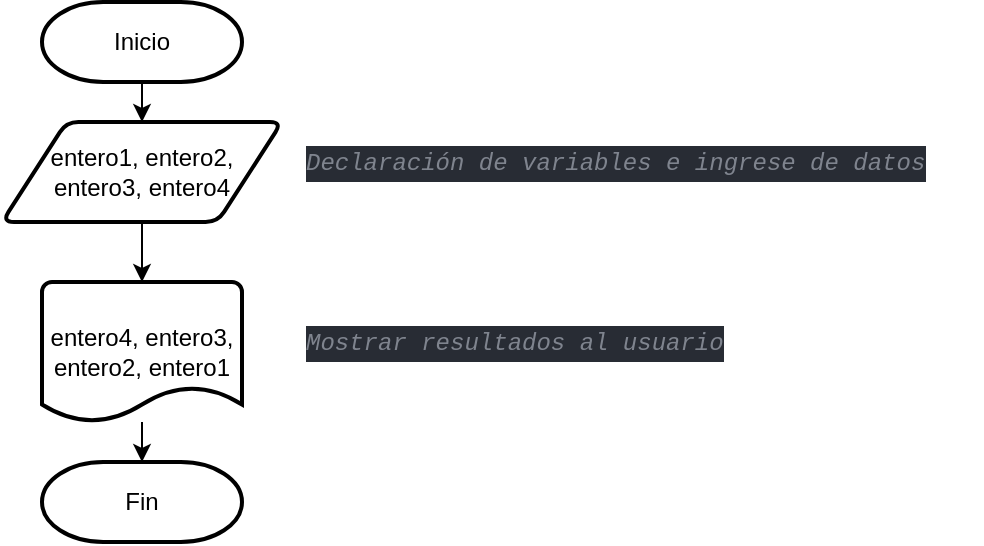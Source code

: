 <mxfile version="20.2.5" type="github">
  <diagram id="C5RBs43oDa-KdzZeNtuy" name="Page-1">
    <mxGraphModel dx="1105" dy="597" grid="1" gridSize="10" guides="1" tooltips="1" connect="1" arrows="1" fold="1" page="1" pageScale="1" pageWidth="827" pageHeight="1169" math="0" shadow="0">
      <root>
        <mxCell id="WIyWlLk6GJQsqaUBKTNV-0" />
        <mxCell id="WIyWlLk6GJQsqaUBKTNV-1" parent="WIyWlLk6GJQsqaUBKTNV-0" />
        <mxCell id="HcsIG1p3PijF8xlpU6rX-0" value="Inicio" style="strokeWidth=2;html=1;shape=mxgraph.flowchart.terminator;whiteSpace=wrap;" vertex="1" parent="WIyWlLk6GJQsqaUBKTNV-1">
          <mxGeometry x="190" y="80" width="100" height="40" as="geometry" />
        </mxCell>
        <mxCell id="HcsIG1p3PijF8xlpU6rX-1" value="entero1, entero2, entero3, entero4" style="shape=parallelogram;html=1;strokeWidth=2;perimeter=parallelogramPerimeter;whiteSpace=wrap;rounded=1;arcSize=12;size=0.23;" vertex="1" parent="WIyWlLk6GJQsqaUBKTNV-1">
          <mxGeometry x="170" y="140" width="140" height="50" as="geometry" />
        </mxCell>
        <mxCell id="HcsIG1p3PijF8xlpU6rX-4" value="entero4, entero3, entero2, entero1" style="strokeWidth=2;html=1;shape=mxgraph.flowchart.document2;whiteSpace=wrap;size=0.25;" vertex="1" parent="WIyWlLk6GJQsqaUBKTNV-1">
          <mxGeometry x="190" y="220" width="100" height="70" as="geometry" />
        </mxCell>
        <mxCell id="HcsIG1p3PijF8xlpU6rX-5" value="Fin" style="strokeWidth=2;html=1;shape=mxgraph.flowchart.terminator;whiteSpace=wrap;" vertex="1" parent="WIyWlLk6GJQsqaUBKTNV-1">
          <mxGeometry x="190" y="310" width="100" height="40" as="geometry" />
        </mxCell>
        <mxCell id="HcsIG1p3PijF8xlpU6rX-6" value="" style="endArrow=classic;html=1;rounded=0;exitX=0.5;exitY=1;exitDx=0;exitDy=0;exitPerimeter=0;entryX=0.5;entryY=0;entryDx=0;entryDy=0;" edge="1" parent="WIyWlLk6GJQsqaUBKTNV-1" source="HcsIG1p3PijF8xlpU6rX-0" target="HcsIG1p3PijF8xlpU6rX-1">
          <mxGeometry width="50" height="50" relative="1" as="geometry">
            <mxPoint x="216" y="350" as="sourcePoint" />
            <mxPoint x="266" y="300" as="targetPoint" />
          </mxGeometry>
        </mxCell>
        <mxCell id="HcsIG1p3PijF8xlpU6rX-7" value="" style="endArrow=classic;html=1;rounded=0;exitX=0.5;exitY=1;exitDx=0;exitDy=0;entryX=0.5;entryY=0;entryDx=0;entryDy=0;entryPerimeter=0;" edge="1" parent="WIyWlLk6GJQsqaUBKTNV-1" source="HcsIG1p3PijF8xlpU6rX-1" target="HcsIG1p3PijF8xlpU6rX-4">
          <mxGeometry width="50" height="50" relative="1" as="geometry">
            <mxPoint x="386" y="210" as="sourcePoint" />
            <mxPoint x="16" y="270" as="targetPoint" />
          </mxGeometry>
        </mxCell>
        <mxCell id="HcsIG1p3PijF8xlpU6rX-8" value="" style="endArrow=classic;html=1;rounded=0;entryX=0.5;entryY=0;entryDx=0;entryDy=0;entryPerimeter=0;" edge="1" parent="WIyWlLk6GJQsqaUBKTNV-1" source="HcsIG1p3PijF8xlpU6rX-4" target="HcsIG1p3PijF8xlpU6rX-5">
          <mxGeometry width="50" height="50" relative="1" as="geometry">
            <mxPoint x="216" y="510" as="sourcePoint" />
            <mxPoint x="246" y="330" as="targetPoint" />
          </mxGeometry>
        </mxCell>
        <mxCell id="HcsIG1p3PijF8xlpU6rX-10" value="&lt;meta charset=&quot;utf-8&quot;&gt;&lt;div style=&quot;font-style: normal; font-variant-caps: normal; font-weight: normal; letter-spacing: normal; text-align: start; text-indent: 0px; text-transform: none; word-spacing: 0px; -webkit-text-stroke-width: 0px; text-decoration: none; color: rgb(171, 178, 191); background-color: rgb(40, 44, 52); font-family: &amp;quot;Fira Code&amp;quot;, &amp;quot;Menlo for Powerline&amp;quot;, Menlo, Monaco, &amp;quot;Courier New&amp;quot;, monospace; font-size: 12px; line-height: 18px;&quot;&gt;&lt;div&gt;&lt;span style=&quot;color: rgb(127, 132, 142); font-style: italic;&quot;&gt;Declaración de variables e ingrese de datos&lt;/span&gt;&lt;/div&gt;&lt;/div&gt;" style="text;whiteSpace=wrap;html=1;" vertex="1" parent="WIyWlLk6GJQsqaUBKTNV-1">
          <mxGeometry x="320" y="145" width="340" height="40" as="geometry" />
        </mxCell>
        <mxCell id="HcsIG1p3PijF8xlpU6rX-11" value="&lt;div style=&quot;font-style: normal; font-variant-caps: normal; font-weight: normal; letter-spacing: normal; text-align: start; text-indent: 0px; text-transform: none; word-spacing: 0px; -webkit-text-stroke-width: 0px; text-decoration: none; color: rgb(171, 178, 191); background-color: rgb(40, 44, 52); font-family: &amp;quot;Fira Code&amp;quot;, &amp;quot;Menlo for Powerline&amp;quot;, Menlo, Monaco, &amp;quot;Courier New&amp;quot;, monospace; font-size: 12px; line-height: 18px;&quot;&gt;&lt;div&gt;&lt;span style=&quot;color: rgb(127, 132, 142); font-style: italic;&quot;&gt;Mostrar resultados al usuario&lt;/span&gt;&lt;/div&gt;&lt;/div&gt;" style="text;whiteSpace=wrap;html=1;" vertex="1" parent="WIyWlLk6GJQsqaUBKTNV-1">
          <mxGeometry x="320" y="235" width="240" height="40" as="geometry" />
        </mxCell>
      </root>
    </mxGraphModel>
  </diagram>
</mxfile>
